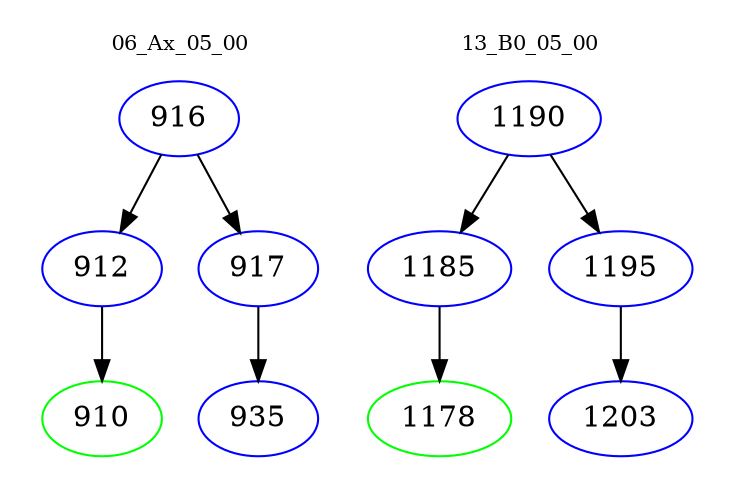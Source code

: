 digraph{
subgraph cluster_0 {
color = white
label = "06_Ax_05_00";
fontsize=10;
T0_916 [label="916", color="blue"]
T0_916 -> T0_912 [color="black"]
T0_912 [label="912", color="blue"]
T0_912 -> T0_910 [color="black"]
T0_910 [label="910", color="green"]
T0_916 -> T0_917 [color="black"]
T0_917 [label="917", color="blue"]
T0_917 -> T0_935 [color="black"]
T0_935 [label="935", color="blue"]
}
subgraph cluster_1 {
color = white
label = "13_B0_05_00";
fontsize=10;
T1_1190 [label="1190", color="blue"]
T1_1190 -> T1_1185 [color="black"]
T1_1185 [label="1185", color="blue"]
T1_1185 -> T1_1178 [color="black"]
T1_1178 [label="1178", color="green"]
T1_1190 -> T1_1195 [color="black"]
T1_1195 [label="1195", color="blue"]
T1_1195 -> T1_1203 [color="black"]
T1_1203 [label="1203", color="blue"]
}
}
